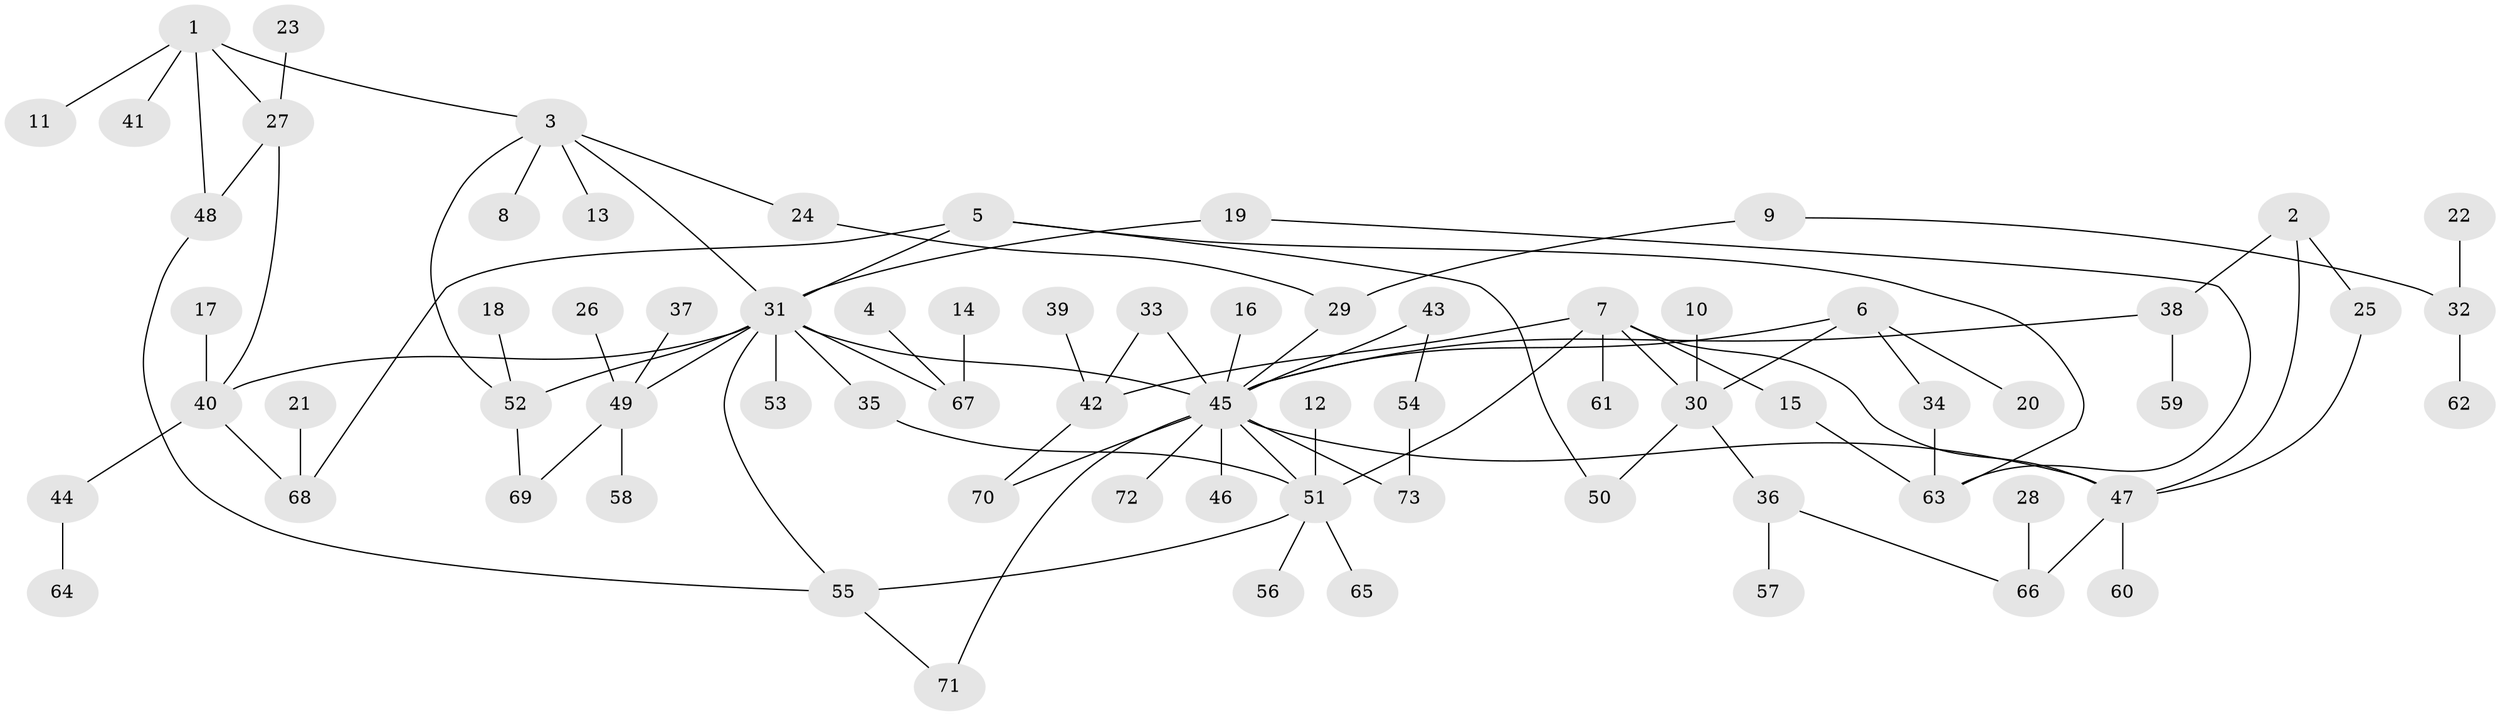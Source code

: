 // original degree distribution, {3: 0.12413793103448276, 11: 0.006896551724137931, 12: 0.006896551724137931, 2: 0.31724137931034485, 5: 0.07586206896551724, 4: 0.09655172413793103, 1: 0.3724137931034483}
// Generated by graph-tools (version 1.1) at 2025/25/03/09/25 03:25:30]
// undirected, 73 vertices, 94 edges
graph export_dot {
graph [start="1"]
  node [color=gray90,style=filled];
  1;
  2;
  3;
  4;
  5;
  6;
  7;
  8;
  9;
  10;
  11;
  12;
  13;
  14;
  15;
  16;
  17;
  18;
  19;
  20;
  21;
  22;
  23;
  24;
  25;
  26;
  27;
  28;
  29;
  30;
  31;
  32;
  33;
  34;
  35;
  36;
  37;
  38;
  39;
  40;
  41;
  42;
  43;
  44;
  45;
  46;
  47;
  48;
  49;
  50;
  51;
  52;
  53;
  54;
  55;
  56;
  57;
  58;
  59;
  60;
  61;
  62;
  63;
  64;
  65;
  66;
  67;
  68;
  69;
  70;
  71;
  72;
  73;
  1 -- 3 [weight=1.0];
  1 -- 11 [weight=1.0];
  1 -- 27 [weight=1.0];
  1 -- 41 [weight=1.0];
  1 -- 48 [weight=1.0];
  2 -- 25 [weight=1.0];
  2 -- 38 [weight=1.0];
  2 -- 47 [weight=1.0];
  3 -- 8 [weight=1.0];
  3 -- 13 [weight=1.0];
  3 -- 24 [weight=1.0];
  3 -- 31 [weight=1.0];
  3 -- 52 [weight=1.0];
  4 -- 67 [weight=1.0];
  5 -- 31 [weight=1.0];
  5 -- 50 [weight=1.0];
  5 -- 63 [weight=1.0];
  5 -- 68 [weight=1.0];
  6 -- 20 [weight=1.0];
  6 -- 30 [weight=1.0];
  6 -- 34 [weight=1.0];
  6 -- 45 [weight=1.0];
  7 -- 15 [weight=1.0];
  7 -- 30 [weight=1.0];
  7 -- 42 [weight=1.0];
  7 -- 47 [weight=1.0];
  7 -- 51 [weight=1.0];
  7 -- 61 [weight=1.0];
  9 -- 29 [weight=1.0];
  9 -- 32 [weight=1.0];
  10 -- 30 [weight=1.0];
  12 -- 51 [weight=1.0];
  14 -- 67 [weight=1.0];
  15 -- 63 [weight=1.0];
  16 -- 45 [weight=1.0];
  17 -- 40 [weight=1.0];
  18 -- 52 [weight=1.0];
  19 -- 31 [weight=1.0];
  19 -- 63 [weight=1.0];
  21 -- 68 [weight=1.0];
  22 -- 32 [weight=1.0];
  23 -- 27 [weight=1.0];
  24 -- 29 [weight=1.0];
  25 -- 47 [weight=1.0];
  26 -- 49 [weight=1.0];
  27 -- 40 [weight=1.0];
  27 -- 48 [weight=1.0];
  28 -- 66 [weight=1.0];
  29 -- 45 [weight=1.0];
  30 -- 36 [weight=1.0];
  30 -- 50 [weight=1.0];
  31 -- 35 [weight=1.0];
  31 -- 40 [weight=1.0];
  31 -- 45 [weight=1.0];
  31 -- 49 [weight=1.0];
  31 -- 52 [weight=1.0];
  31 -- 53 [weight=1.0];
  31 -- 55 [weight=1.0];
  31 -- 67 [weight=1.0];
  32 -- 62 [weight=1.0];
  33 -- 42 [weight=1.0];
  33 -- 45 [weight=1.0];
  34 -- 63 [weight=1.0];
  35 -- 51 [weight=1.0];
  36 -- 57 [weight=1.0];
  36 -- 66 [weight=1.0];
  37 -- 49 [weight=1.0];
  38 -- 45 [weight=1.0];
  38 -- 59 [weight=1.0];
  39 -- 42 [weight=1.0];
  40 -- 44 [weight=1.0];
  40 -- 68 [weight=1.0];
  42 -- 70 [weight=1.0];
  43 -- 45 [weight=1.0];
  43 -- 54 [weight=1.0];
  44 -- 64 [weight=1.0];
  45 -- 46 [weight=1.0];
  45 -- 47 [weight=1.0];
  45 -- 51 [weight=1.0];
  45 -- 70 [weight=1.0];
  45 -- 71 [weight=1.0];
  45 -- 72 [weight=1.0];
  45 -- 73 [weight=1.0];
  47 -- 60 [weight=1.0];
  47 -- 66 [weight=1.0];
  48 -- 55 [weight=1.0];
  49 -- 58 [weight=1.0];
  49 -- 69 [weight=1.0];
  51 -- 55 [weight=1.0];
  51 -- 56 [weight=1.0];
  51 -- 65 [weight=1.0];
  52 -- 69 [weight=1.0];
  54 -- 73 [weight=1.0];
  55 -- 71 [weight=1.0];
}
